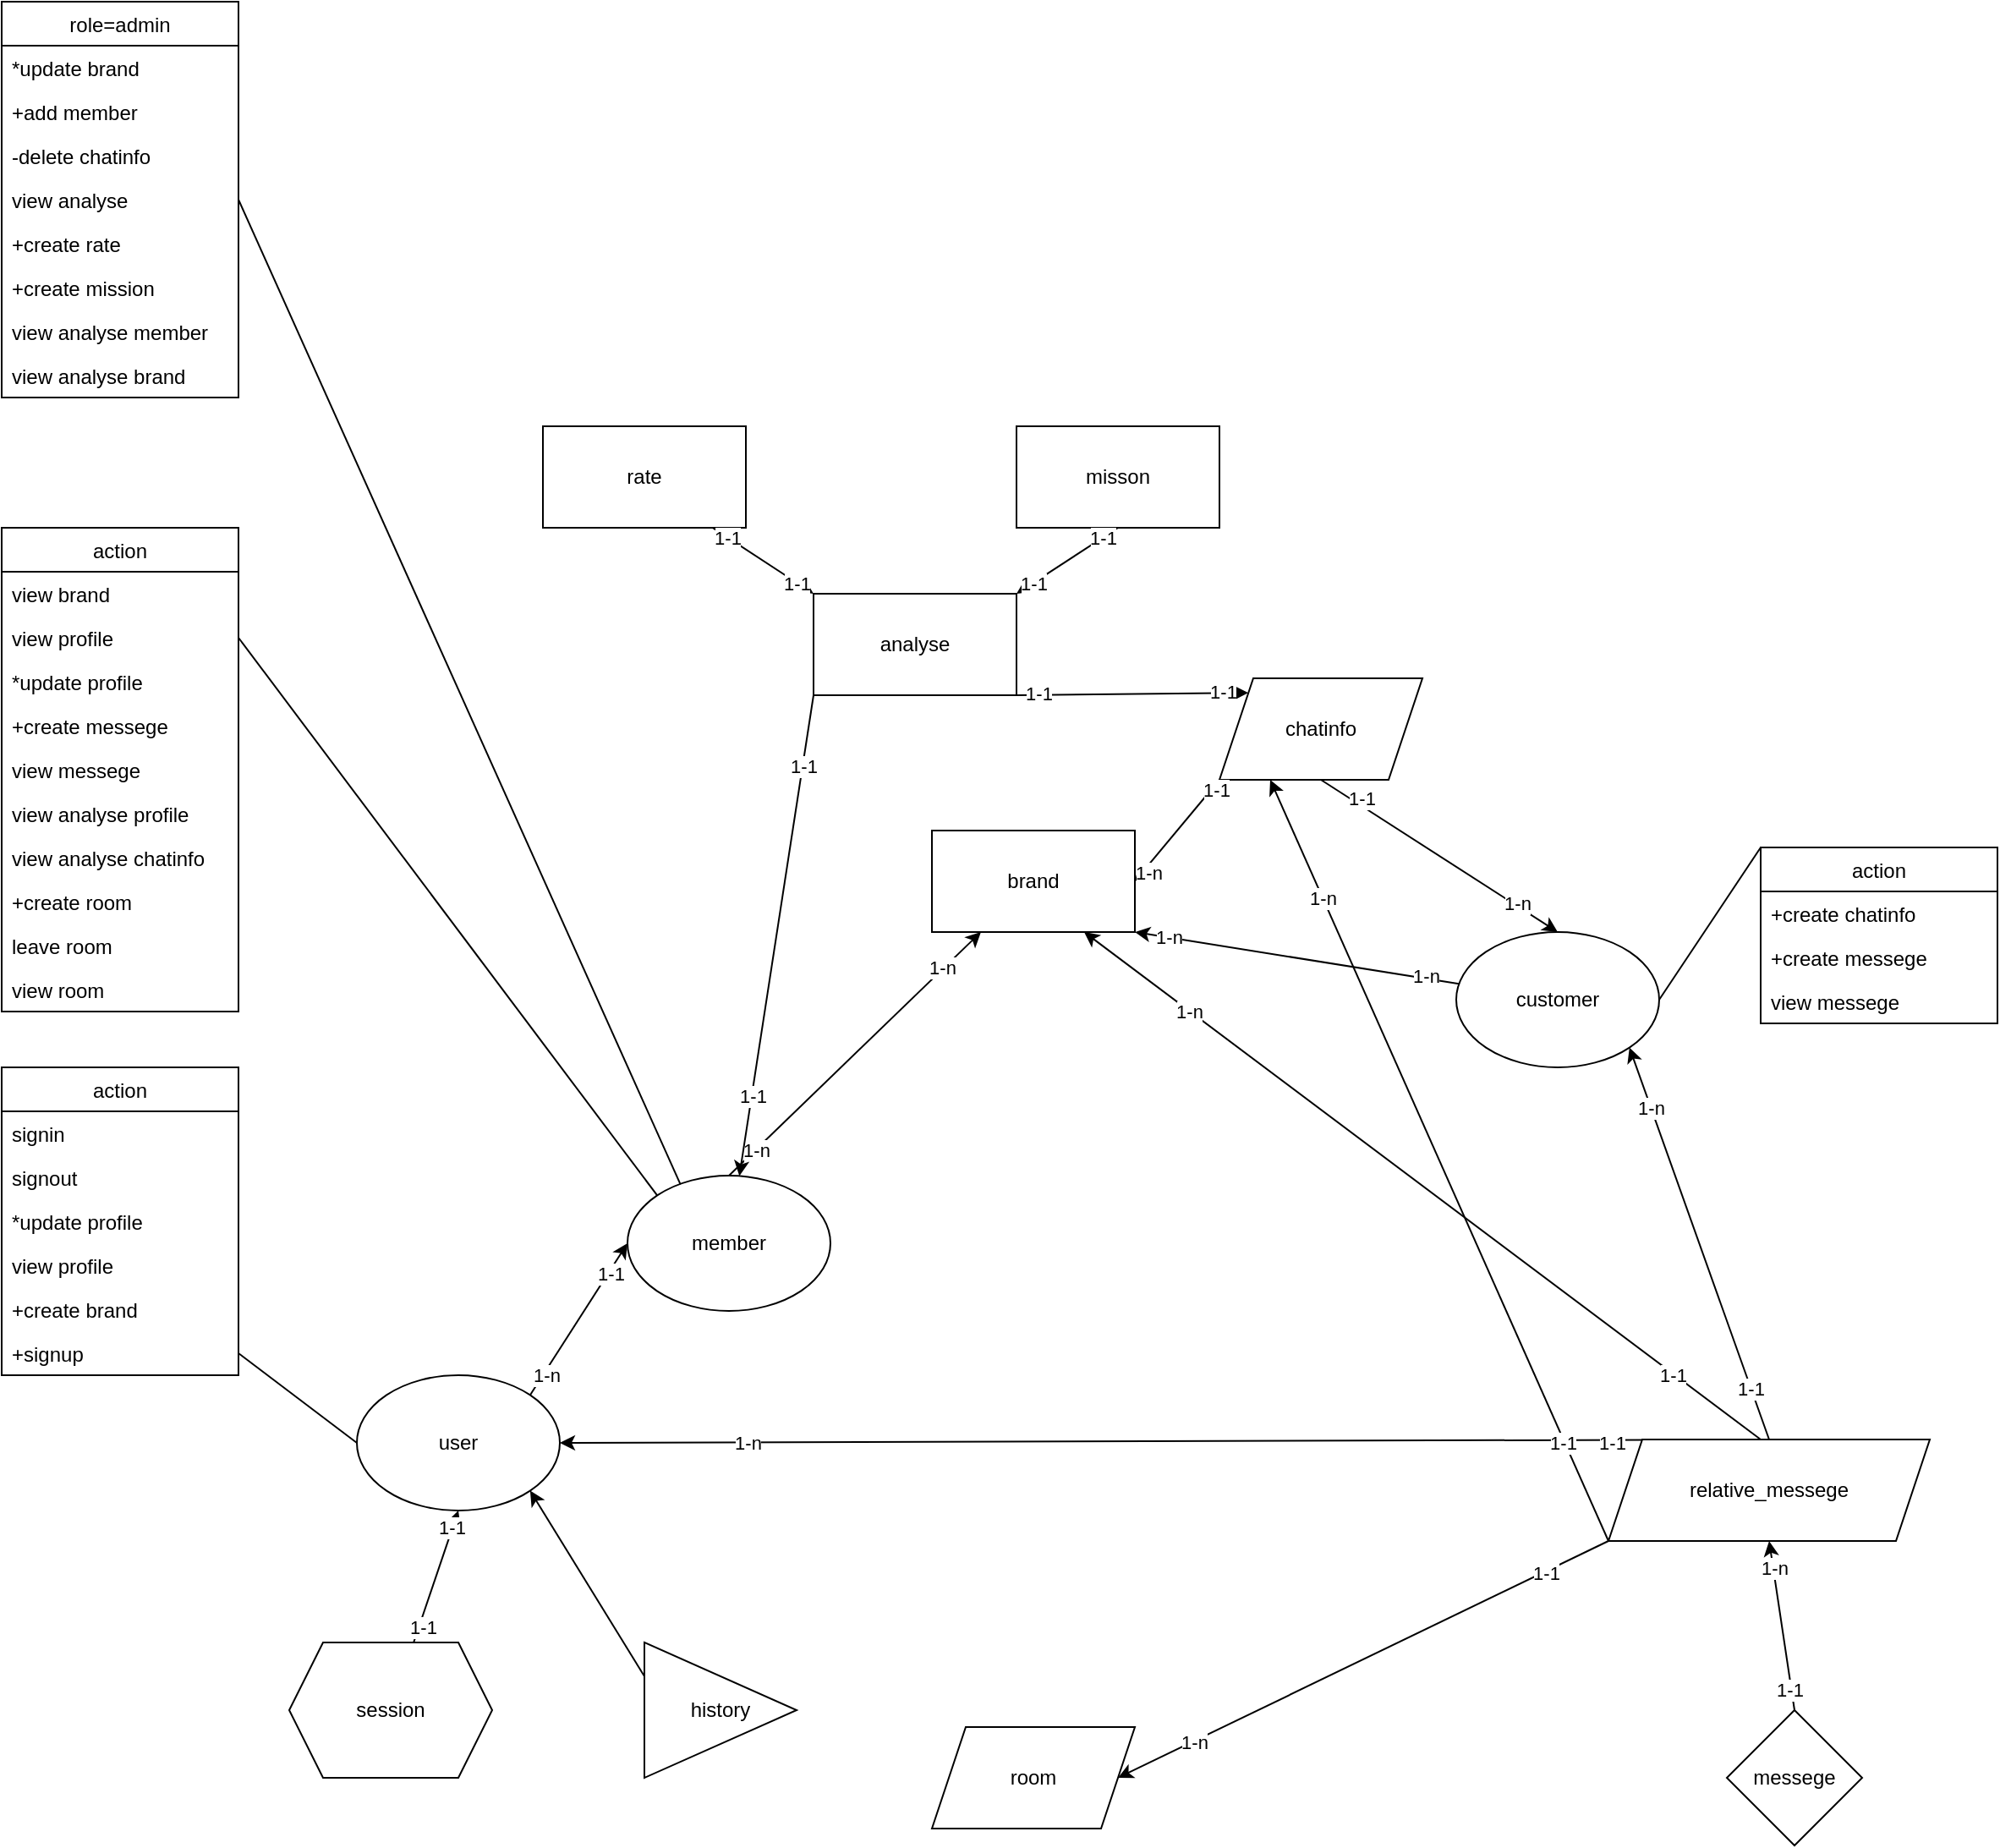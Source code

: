 <mxfile version="20.6.2" type="device"><diagram id="GI7ghLrHUspuTEjRIc0t" name="Page-1"><mxGraphModel dx="2125" dy="3069" grid="1" gridSize="10" guides="1" tooltips="1" connect="1" arrows="1" fold="1" page="1" pageScale="1" pageWidth="827" pageHeight="1169" math="0" shadow="0"><root><mxCell id="0"/><mxCell id="1" parent="0"/><mxCell id="XOfl2FTJ495phBNxrtwh-1" value="brand" style="rounded=0;whiteSpace=wrap;html=1;" parent="1" vertex="1"><mxGeometry x="410" y="-930" width="120" height="60" as="geometry"/></mxCell><mxCell id="XOfl2FTJ495phBNxrtwh-2" value="user" style="ellipse;whiteSpace=wrap;html=1;" parent="1" vertex="1"><mxGeometry x="70" y="-608" width="120" height="80" as="geometry"/></mxCell><mxCell id="XOfl2FTJ495phBNxrtwh-3" value="member" style="ellipse;whiteSpace=wrap;html=1;" parent="1" vertex="1"><mxGeometry x="230" y="-726" width="120" height="80" as="geometry"/></mxCell><mxCell id="XOfl2FTJ495phBNxrtwh-5" value="" style="endArrow=classic;html=1;rounded=0;entryX=0;entryY=0.5;entryDx=0;entryDy=0;exitX=1;exitY=0;exitDx=0;exitDy=0;" parent="1" source="XOfl2FTJ495phBNxrtwh-2" target="XOfl2FTJ495phBNxrtwh-3" edge="1"><mxGeometry width="50" height="50" relative="1" as="geometry"><mxPoint x="520" y="-430" as="sourcePoint"/><mxPoint x="570" y="-480" as="targetPoint"/></mxGeometry></mxCell><mxCell id="XOfl2FTJ495phBNxrtwh-17" value="1-n" style="edgeLabel;html=1;align=center;verticalAlign=middle;resizable=0;points=[];" parent="XOfl2FTJ495phBNxrtwh-5" vertex="1" connectable="0"><mxGeometry x="-0.732" y="-1" relative="1" as="geometry"><mxPoint x="1" as="offset"/></mxGeometry></mxCell><mxCell id="XOfl2FTJ495phBNxrtwh-18" value="1-1" style="edgeLabel;html=1;align=center;verticalAlign=middle;resizable=0;points=[];" parent="XOfl2FTJ495phBNxrtwh-5" vertex="1" connectable="0"><mxGeometry x="0.616" y="-1" relative="1" as="geometry"><mxPoint as="offset"/></mxGeometry></mxCell><mxCell id="XOfl2FTJ495phBNxrtwh-6" value="" style="endArrow=classic;html=1;rounded=0;exitX=0.5;exitY=0;exitDx=0;exitDy=0;" parent="1" source="XOfl2FTJ495phBNxrtwh-3" target="XOfl2FTJ495phBNxrtwh-1" edge="1"><mxGeometry width="50" height="50" relative="1" as="geometry"><mxPoint x="520" y="-500" as="sourcePoint"/><mxPoint x="570" y="-550" as="targetPoint"/></mxGeometry></mxCell><mxCell id="XOfl2FTJ495phBNxrtwh-21" value="1-n" style="edgeLabel;html=1;align=center;verticalAlign=middle;resizable=0;points=[];" parent="XOfl2FTJ495phBNxrtwh-6" vertex="1" connectable="0"><mxGeometry x="-0.783" relative="1" as="geometry"><mxPoint as="offset"/></mxGeometry></mxCell><mxCell id="XOfl2FTJ495phBNxrtwh-22" value="1-n" style="edgeLabel;html=1;align=center;verticalAlign=middle;resizable=0;points=[];" parent="XOfl2FTJ495phBNxrtwh-6" vertex="1" connectable="0"><mxGeometry x="0.698" y="1" relative="1" as="geometry"><mxPoint as="offset"/></mxGeometry></mxCell><mxCell id="XOfl2FTJ495phBNxrtwh-7" value="chatinfo" style="shape=parallelogram;perimeter=parallelogramPerimeter;whiteSpace=wrap;html=1;fixedSize=1;" parent="1" vertex="1"><mxGeometry x="580" y="-1020" width="120" height="60" as="geometry"/></mxCell><mxCell id="XOfl2FTJ495phBNxrtwh-8" value="" style="endArrow=classic;html=1;rounded=0;exitX=0;exitY=1;exitDx=0;exitDy=0;entryX=1;entryY=0.5;entryDx=0;entryDy=0;" parent="1" source="XOfl2FTJ495phBNxrtwh-7" target="XOfl2FTJ495phBNxrtwh-1" edge="1"><mxGeometry width="50" height="50" relative="1" as="geometry"><mxPoint x="520" y="-500" as="sourcePoint"/><mxPoint x="570" y="-550" as="targetPoint"/></mxGeometry></mxCell><mxCell id="XOfl2FTJ495phBNxrtwh-27" value="1-1" style="edgeLabel;html=1;align=center;verticalAlign=middle;resizable=0;points=[];" parent="XOfl2FTJ495phBNxrtwh-8" vertex="1" connectable="0"><mxGeometry x="-0.863" y="2" relative="1" as="geometry"><mxPoint as="offset"/></mxGeometry></mxCell><mxCell id="XOfl2FTJ495phBNxrtwh-28" value="1-n" style="edgeLabel;html=1;align=center;verticalAlign=middle;resizable=0;points=[];" parent="XOfl2FTJ495phBNxrtwh-8" vertex="1" connectable="0"><mxGeometry x="0.764" y="3" relative="1" as="geometry"><mxPoint as="offset"/></mxGeometry></mxCell><mxCell id="XOfl2FTJ495phBNxrtwh-9" value="customer" style="ellipse;whiteSpace=wrap;html=1;" parent="1" vertex="1"><mxGeometry x="720" y="-870" width="120" height="80" as="geometry"/></mxCell><mxCell id="XOfl2FTJ495phBNxrtwh-10" value="" style="endArrow=classic;html=1;rounded=0;entryX=0.5;entryY=0;entryDx=0;entryDy=0;exitX=0.5;exitY=1;exitDx=0;exitDy=0;" parent="1" source="XOfl2FTJ495phBNxrtwh-7" target="XOfl2FTJ495phBNxrtwh-9" edge="1"><mxGeometry width="50" height="50" relative="1" as="geometry"><mxPoint x="770" y="-680" as="sourcePoint"/><mxPoint x="570" y="-550" as="targetPoint"/></mxGeometry></mxCell><mxCell id="XOfl2FTJ495phBNxrtwh-29" value="1-1" style="edgeLabel;html=1;align=center;verticalAlign=middle;resizable=0;points=[];" parent="XOfl2FTJ495phBNxrtwh-10" vertex="1" connectable="0"><mxGeometry x="-0.685" y="4" relative="1" as="geometry"><mxPoint as="offset"/></mxGeometry></mxCell><mxCell id="XOfl2FTJ495phBNxrtwh-30" value="1-n" style="edgeLabel;html=1;align=center;verticalAlign=middle;resizable=0;points=[];" parent="XOfl2FTJ495phBNxrtwh-10" vertex="1" connectable="0"><mxGeometry x="0.638" y="1" relative="1" as="geometry"><mxPoint as="offset"/></mxGeometry></mxCell><mxCell id="XOfl2FTJ495phBNxrtwh-11" value="" style="endArrow=classic;html=1;rounded=0;entryX=1;entryY=1;entryDx=0;entryDy=0;" parent="1" source="XOfl2FTJ495phBNxrtwh-9" target="XOfl2FTJ495phBNxrtwh-1" edge="1"><mxGeometry width="50" height="50" relative="1" as="geometry"><mxPoint x="520" y="-500" as="sourcePoint"/><mxPoint x="570" y="-550" as="targetPoint"/></mxGeometry></mxCell><mxCell id="XOfl2FTJ495phBNxrtwh-31" value="1-n" style="edgeLabel;html=1;align=center;verticalAlign=middle;resizable=0;points=[];" parent="XOfl2FTJ495phBNxrtwh-11" vertex="1" connectable="0"><mxGeometry x="-0.795" y="-2" relative="1" as="geometry"><mxPoint as="offset"/></mxGeometry></mxCell><mxCell id="XOfl2FTJ495phBNxrtwh-32" value="1-n" style="edgeLabel;html=1;align=center;verticalAlign=middle;resizable=0;points=[];" parent="XOfl2FTJ495phBNxrtwh-11" vertex="1" connectable="0"><mxGeometry x="0.797" relative="1" as="geometry"><mxPoint as="offset"/></mxGeometry></mxCell><mxCell id="XOfl2FTJ495phBNxrtwh-12" value="session" style="shape=hexagon;perimeter=hexagonPerimeter2;whiteSpace=wrap;html=1;fixedSize=1;" parent="1" vertex="1"><mxGeometry x="30" y="-450" width="120" height="80" as="geometry"/></mxCell><mxCell id="XOfl2FTJ495phBNxrtwh-13" value="" style="endArrow=classic;html=1;rounded=0;entryX=0.5;entryY=1;entryDx=0;entryDy=0;" parent="1" source="XOfl2FTJ495phBNxrtwh-12" target="XOfl2FTJ495phBNxrtwh-2" edge="1"><mxGeometry width="50" height="50" relative="1" as="geometry"><mxPoint x="520" y="-430" as="sourcePoint"/><mxPoint x="570" y="-480" as="targetPoint"/></mxGeometry></mxCell><mxCell id="XOfl2FTJ495phBNxrtwh-19" value="1-1" style="edgeLabel;html=1;align=center;verticalAlign=middle;resizable=0;points=[];" parent="XOfl2FTJ495phBNxrtwh-13" vertex="1" connectable="0"><mxGeometry x="-0.757" y="-1" relative="1" as="geometry"><mxPoint x="1" as="offset"/></mxGeometry></mxCell><mxCell id="XOfl2FTJ495phBNxrtwh-20" value="1-1" style="edgeLabel;html=1;align=center;verticalAlign=middle;resizable=0;points=[];" parent="XOfl2FTJ495phBNxrtwh-13" vertex="1" connectable="0"><mxGeometry x="0.732" y="1" relative="1" as="geometry"><mxPoint as="offset"/></mxGeometry></mxCell><mxCell id="XOfl2FTJ495phBNxrtwh-46" value="analyse" style="rounded=0;whiteSpace=wrap;html=1;" parent="1" vertex="1"><mxGeometry x="340" y="-1070" width="120" height="60" as="geometry"/></mxCell><mxCell id="XOfl2FTJ495phBNxrtwh-50" value="" style="endArrow=classic;html=1;rounded=0;exitX=1;exitY=1;exitDx=0;exitDy=0;entryX=0;entryY=0;entryDx=0;entryDy=0;" parent="1" source="XOfl2FTJ495phBNxrtwh-46" target="XOfl2FTJ495phBNxrtwh-7" edge="1"><mxGeometry width="50" height="50" relative="1" as="geometry"><mxPoint x="320" y="-640" as="sourcePoint"/><mxPoint x="810" y="-880" as="targetPoint"/></mxGeometry></mxCell><mxCell id="XOfl2FTJ495phBNxrtwh-51" value="1-1" style="edgeLabel;html=1;align=center;verticalAlign=middle;resizable=0;points=[];" parent="XOfl2FTJ495phBNxrtwh-50" vertex="1" connectable="0"><mxGeometry x="-0.811" y="1" relative="1" as="geometry"><mxPoint as="offset"/></mxGeometry></mxCell><mxCell id="XOfl2FTJ495phBNxrtwh-52" value="1-1" style="edgeLabel;html=1;align=center;verticalAlign=middle;resizable=0;points=[];" parent="XOfl2FTJ495phBNxrtwh-50" vertex="1" connectable="0"><mxGeometry x="0.776" y="1" relative="1" as="geometry"><mxPoint as="offset"/></mxGeometry></mxCell><mxCell id="XOfl2FTJ495phBNxrtwh-53" value="misson" style="rounded=0;whiteSpace=wrap;html=1;" parent="1" vertex="1"><mxGeometry x="460" y="-1169" width="120" height="60" as="geometry"/></mxCell><mxCell id="XOfl2FTJ495phBNxrtwh-54" value="" style="endArrow=classic;html=1;rounded=0;entryX=1;entryY=0;entryDx=0;entryDy=0;exitX=0.5;exitY=1;exitDx=0;exitDy=0;" parent="1" source="XOfl2FTJ495phBNxrtwh-53" target="XOfl2FTJ495phBNxrtwh-46" edge="1"><mxGeometry width="50" height="50" relative="1" as="geometry"><mxPoint x="200" y="-870" as="sourcePoint"/><mxPoint x="250" y="-920" as="targetPoint"/></mxGeometry></mxCell><mxCell id="XOfl2FTJ495phBNxrtwh-55" value="1-1" style="edgeLabel;html=1;align=center;verticalAlign=middle;resizable=0;points=[];" parent="XOfl2FTJ495phBNxrtwh-54" vertex="1" connectable="0"><mxGeometry x="-0.709" relative="1" as="geometry"><mxPoint as="offset"/></mxGeometry></mxCell><mxCell id="XOfl2FTJ495phBNxrtwh-56" value="1-1" style="edgeLabel;html=1;align=center;verticalAlign=middle;resizable=0;points=[];" parent="XOfl2FTJ495phBNxrtwh-54" vertex="1" connectable="0"><mxGeometry x="0.664" relative="1" as="geometry"><mxPoint as="offset"/></mxGeometry></mxCell><mxCell id="XOfl2FTJ495phBNxrtwh-57" value="rate" style="rounded=0;whiteSpace=wrap;html=1;" parent="1" vertex="1"><mxGeometry x="180" y="-1169" width="120" height="60" as="geometry"/></mxCell><mxCell id="XOfl2FTJ495phBNxrtwh-58" value="" style="endArrow=classic;html=1;rounded=0;entryX=0;entryY=0;entryDx=0;entryDy=0;exitX=0.836;exitY=0.999;exitDx=0;exitDy=0;exitPerimeter=0;" parent="1" source="XOfl2FTJ495phBNxrtwh-57" target="XOfl2FTJ495phBNxrtwh-46" edge="1"><mxGeometry width="50" height="50" relative="1" as="geometry"><mxPoint x="600.0" y="-1010" as="sourcePoint"/><mxPoint x="480.0" y="-950" as="targetPoint"/></mxGeometry></mxCell><mxCell id="XOfl2FTJ495phBNxrtwh-59" value="1-1" style="edgeLabel;html=1;align=center;verticalAlign=middle;resizable=0;points=[];" parent="XOfl2FTJ495phBNxrtwh-58" vertex="1" connectable="0"><mxGeometry x="-0.709" relative="1" as="geometry"><mxPoint as="offset"/></mxGeometry></mxCell><mxCell id="XOfl2FTJ495phBNxrtwh-60" value="1-1" style="edgeLabel;html=1;align=center;verticalAlign=middle;resizable=0;points=[];" parent="XOfl2FTJ495phBNxrtwh-58" vertex="1" connectable="0"><mxGeometry x="0.664" relative="1" as="geometry"><mxPoint as="offset"/></mxGeometry></mxCell><mxCell id="XOfl2FTJ495phBNxrtwh-14" value="messege" style="rhombus;whiteSpace=wrap;html=1;" parent="1" vertex="1"><mxGeometry x="880" y="-410" width="80" height="80" as="geometry"/></mxCell><mxCell id="XOfl2FTJ495phBNxrtwh-70" value="history" style="triangle;whiteSpace=wrap;html=1;" parent="1" vertex="1"><mxGeometry x="240" y="-450" width="90" height="80" as="geometry"/></mxCell><mxCell id="XOfl2FTJ495phBNxrtwh-71" value="" style="endArrow=classic;html=1;rounded=0;entryX=1;entryY=1;entryDx=0;entryDy=0;exitX=0;exitY=0.25;exitDx=0;exitDy=0;" parent="1" source="XOfl2FTJ495phBNxrtwh-70" target="XOfl2FTJ495phBNxrtwh-2" edge="1"><mxGeometry width="50" height="50" relative="1" as="geometry"><mxPoint x="320" y="-490" as="sourcePoint"/><mxPoint x="260" y="-540" as="targetPoint"/></mxGeometry></mxCell><mxCell id="XOfl2FTJ495phBNxrtwh-74" value="" style="endArrow=none;html=1;rounded=0;exitX=1;exitY=0.5;exitDx=0;exitDy=0;entryX=0;entryY=0.5;entryDx=0;entryDy=0;" parent="1" source="XOfl2FTJ495phBNxrtwh-87" target="XOfl2FTJ495phBNxrtwh-2" edge="1"><mxGeometry width="50" height="50" relative="1" as="geometry"><mxPoint x="-140" y="-430" as="sourcePoint"/><mxPoint x="140" y="-550" as="targetPoint"/></mxGeometry></mxCell><mxCell id="XOfl2FTJ495phBNxrtwh-76" value="" style="endArrow=none;html=1;rounded=0;exitX=1;exitY=0.5;exitDx=0;exitDy=0;entryX=0;entryY=0;entryDx=0;entryDy=0;" parent="1" target="XOfl2FTJ495phBNxrtwh-3" edge="1"><mxGeometry width="50" height="50" relative="1" as="geometry"><mxPoint y="-1044" as="sourcePoint"/><mxPoint x="147.28" y="-849.81" as="targetPoint"/></mxGeometry></mxCell><mxCell id="XOfl2FTJ495phBNxrtwh-77" value="action" style="swimlane;fontStyle=0;childLayout=stackLayout;horizontal=1;startSize=26;fillColor=none;horizontalStack=0;resizeParent=1;resizeParentMax=0;resizeLast=0;collapsible=1;marginBottom=0;" parent="1" vertex="1"><mxGeometry x="-140" y="-1109" width="140" height="286" as="geometry"><mxRectangle x="-140" y="-1020" width="70" height="30" as="alternateBounds"/></mxGeometry></mxCell><mxCell id="XOfl2FTJ495phBNxrtwh-78" value="view brand" style="text;strokeColor=none;fillColor=none;align=left;verticalAlign=top;spacingLeft=4;spacingRight=4;overflow=hidden;rotatable=0;points=[[0,0.5],[1,0.5]];portConstraint=eastwest;" parent="XOfl2FTJ495phBNxrtwh-77" vertex="1"><mxGeometry y="26" width="140" height="26" as="geometry"/></mxCell><mxCell id="XOfl2FTJ495phBNxrtwh-82" value="view profile" style="text;strokeColor=none;fillColor=none;align=left;verticalAlign=top;spacingLeft=4;spacingRight=4;overflow=hidden;rotatable=0;points=[[0,0.5],[1,0.5]];portConstraint=eastwest;" parent="XOfl2FTJ495phBNxrtwh-77" vertex="1"><mxGeometry y="52" width="140" height="26" as="geometry"/></mxCell><mxCell id="XOfl2FTJ495phBNxrtwh-83" value="*update profile" style="text;strokeColor=none;fillColor=none;align=left;verticalAlign=top;spacingLeft=4;spacingRight=4;overflow=hidden;rotatable=0;points=[[0,0.5],[1,0.5]];portConstraint=eastwest;" parent="XOfl2FTJ495phBNxrtwh-77" vertex="1"><mxGeometry y="78" width="140" height="26" as="geometry"/></mxCell><mxCell id="XOfl2FTJ495phBNxrtwh-100" value="+create messege" style="text;strokeColor=none;fillColor=none;align=left;verticalAlign=top;spacingLeft=4;spacingRight=4;overflow=hidden;rotatable=0;points=[[0,0.5],[1,0.5]];portConstraint=eastwest;" parent="XOfl2FTJ495phBNxrtwh-77" vertex="1"><mxGeometry y="104" width="140" height="26" as="geometry"/></mxCell><mxCell id="XOfl2FTJ495phBNxrtwh-101" value="view messege" style="text;strokeColor=none;fillColor=none;align=left;verticalAlign=top;spacingLeft=4;spacingRight=4;overflow=hidden;rotatable=0;points=[[0,0.5],[1,0.5]];portConstraint=eastwest;" parent="XOfl2FTJ495phBNxrtwh-77" vertex="1"><mxGeometry y="130" width="140" height="26" as="geometry"/></mxCell><mxCell id="XOfl2FTJ495phBNxrtwh-118" value="view analyse profile" style="text;strokeColor=none;fillColor=none;align=left;verticalAlign=top;spacingLeft=4;spacingRight=4;overflow=hidden;rotatable=0;points=[[0,0.5],[1,0.5]];portConstraint=eastwest;" parent="XOfl2FTJ495phBNxrtwh-77" vertex="1"><mxGeometry y="156" width="140" height="26" as="geometry"/></mxCell><mxCell id="XOfl2FTJ495phBNxrtwh-121" value="view analyse chatinfo" style="text;strokeColor=none;fillColor=none;align=left;verticalAlign=top;spacingLeft=4;spacingRight=4;overflow=hidden;rotatable=0;points=[[0,0.5],[1,0.5]];portConstraint=eastwest;" parent="XOfl2FTJ495phBNxrtwh-77" vertex="1"><mxGeometry y="182" width="140" height="26" as="geometry"/></mxCell><mxCell id="XOfl2FTJ495phBNxrtwh-135" value="+create room" style="text;strokeColor=none;fillColor=none;align=left;verticalAlign=top;spacingLeft=4;spacingRight=4;overflow=hidden;rotatable=0;points=[[0,0.5],[1,0.5]];portConstraint=eastwest;" parent="XOfl2FTJ495phBNxrtwh-77" vertex="1"><mxGeometry y="208" width="140" height="26" as="geometry"/></mxCell><mxCell id="XOfl2FTJ495phBNxrtwh-136" value="leave room" style="text;strokeColor=none;fillColor=none;align=left;verticalAlign=top;spacingLeft=4;spacingRight=4;overflow=hidden;rotatable=0;points=[[0,0.5],[1,0.5]];portConstraint=eastwest;" parent="XOfl2FTJ495phBNxrtwh-77" vertex="1"><mxGeometry y="234" width="140" height="26" as="geometry"/></mxCell><mxCell id="XOfl2FTJ495phBNxrtwh-137" value="view room" style="text;strokeColor=none;fillColor=none;align=left;verticalAlign=top;spacingLeft=4;spacingRight=4;overflow=hidden;rotatable=0;points=[[0,0.5],[1,0.5]];portConstraint=eastwest;" parent="XOfl2FTJ495phBNxrtwh-77" vertex="1"><mxGeometry y="260" width="140" height="26" as="geometry"/></mxCell><mxCell id="XOfl2FTJ495phBNxrtwh-84" value="action" style="swimlane;fontStyle=0;childLayout=stackLayout;horizontal=1;startSize=26;fillColor=none;horizontalStack=0;resizeParent=1;resizeParentMax=0;resizeLast=0;collapsible=1;marginBottom=0;" parent="1" vertex="1"><mxGeometry x="-140" y="-790" width="140" height="182" as="geometry"><mxRectangle x="-140" y="-1020" width="70" height="30" as="alternateBounds"/></mxGeometry></mxCell><mxCell id="XOfl2FTJ495phBNxrtwh-85" value="signin" style="text;strokeColor=none;fillColor=none;align=left;verticalAlign=top;spacingLeft=4;spacingRight=4;overflow=hidden;rotatable=0;points=[[0,0.5],[1,0.5]];portConstraint=eastwest;" parent="XOfl2FTJ495phBNxrtwh-84" vertex="1"><mxGeometry y="26" width="140" height="26" as="geometry"/></mxCell><mxCell id="XOfl2FTJ495phBNxrtwh-86" value="signout" style="text;strokeColor=none;fillColor=none;align=left;verticalAlign=top;spacingLeft=4;spacingRight=4;overflow=hidden;rotatable=0;points=[[0,0.5],[1,0.5]];portConstraint=eastwest;" parent="XOfl2FTJ495phBNxrtwh-84" vertex="1"><mxGeometry y="52" width="140" height="26" as="geometry"/></mxCell><mxCell id="XOfl2FTJ495phBNxrtwh-90" value="*update profile" style="text;strokeColor=none;fillColor=none;align=left;verticalAlign=top;spacingLeft=4;spacingRight=4;overflow=hidden;rotatable=0;points=[[0,0.5],[1,0.5]];portConstraint=eastwest;" parent="XOfl2FTJ495phBNxrtwh-84" vertex="1"><mxGeometry y="78" width="140" height="26" as="geometry"/></mxCell><mxCell id="XOfl2FTJ495phBNxrtwh-89" value="view profile" style="text;strokeColor=none;fillColor=none;align=left;verticalAlign=top;spacingLeft=4;spacingRight=4;overflow=hidden;rotatable=0;points=[[0,0.5],[1,0.5]];portConstraint=eastwest;" parent="XOfl2FTJ495phBNxrtwh-84" vertex="1"><mxGeometry y="104" width="140" height="26" as="geometry"/></mxCell><mxCell id="XOfl2FTJ495phBNxrtwh-88" value="+create brand" style="text;strokeColor=none;fillColor=none;align=left;verticalAlign=top;spacingLeft=4;spacingRight=4;overflow=hidden;rotatable=0;points=[[0,0.5],[1,0.5]];portConstraint=eastwest;" parent="XOfl2FTJ495phBNxrtwh-84" vertex="1"><mxGeometry y="130" width="140" height="26" as="geometry"/></mxCell><mxCell id="XOfl2FTJ495phBNxrtwh-87" value="+signup" style="text;strokeColor=none;fillColor=none;align=left;verticalAlign=top;spacingLeft=4;spacingRight=4;overflow=hidden;rotatable=0;points=[[0,0.5],[1,0.5]];portConstraint=eastwest;" parent="XOfl2FTJ495phBNxrtwh-84" vertex="1"><mxGeometry y="156" width="140" height="26" as="geometry"/></mxCell><mxCell id="XOfl2FTJ495phBNxrtwh-92" value="action" style="swimlane;fontStyle=0;childLayout=stackLayout;horizontal=1;startSize=26;fillColor=none;horizontalStack=0;resizeParent=1;resizeParentMax=0;resizeLast=0;collapsible=1;marginBottom=0;" parent="1" vertex="1"><mxGeometry x="900" y="-920" width="140" height="104" as="geometry"><mxRectangle x="-140" y="-1020" width="70" height="30" as="alternateBounds"/></mxGeometry></mxCell><mxCell id="XOfl2FTJ495phBNxrtwh-95" value="+create chatinfo" style="text;strokeColor=none;fillColor=none;align=left;verticalAlign=top;spacingLeft=4;spacingRight=4;overflow=hidden;rotatable=0;points=[[0,0.5],[1,0.5]];portConstraint=eastwest;" parent="XOfl2FTJ495phBNxrtwh-92" vertex="1"><mxGeometry y="26" width="140" height="26" as="geometry"/></mxCell><mxCell id="XOfl2FTJ495phBNxrtwh-103" value="+create messege" style="text;strokeColor=none;fillColor=none;align=left;verticalAlign=top;spacingLeft=4;spacingRight=4;overflow=hidden;rotatable=0;points=[[0,0.5],[1,0.5]];portConstraint=eastwest;" parent="XOfl2FTJ495phBNxrtwh-92" vertex="1"><mxGeometry y="52" width="140" height="26" as="geometry"/></mxCell><mxCell id="XOfl2FTJ495phBNxrtwh-104" value="view messege" style="text;strokeColor=none;fillColor=none;align=left;verticalAlign=top;spacingLeft=4;spacingRight=4;overflow=hidden;rotatable=0;points=[[0,0.5],[1,0.5]];portConstraint=eastwest;" parent="XOfl2FTJ495phBNxrtwh-92" vertex="1"><mxGeometry y="78" width="140" height="26" as="geometry"/></mxCell><mxCell id="XOfl2FTJ495phBNxrtwh-99" value="" style="endArrow=none;html=1;rounded=0;exitX=1;exitY=0.5;exitDx=0;exitDy=0;entryX=0;entryY=0;entryDx=0;entryDy=0;" parent="1" source="XOfl2FTJ495phBNxrtwh-9" target="XOfl2FTJ495phBNxrtwh-92" edge="1"><mxGeometry width="50" height="50" relative="1" as="geometry"><mxPoint x="810" y="-1028.72" as="sourcePoint"/><mxPoint x="824.62" y="-821.604" as="targetPoint"/></mxGeometry></mxCell><mxCell id="XOfl2FTJ495phBNxrtwh-105" value="role=admin" style="swimlane;fontStyle=0;childLayout=stackLayout;horizontal=1;startSize=26;fillColor=none;horizontalStack=0;resizeParent=1;resizeParentMax=0;resizeLast=0;collapsible=1;marginBottom=0;" parent="1" vertex="1"><mxGeometry x="-140" y="-1420" width="140" height="234" as="geometry"><mxRectangle x="-140" y="-1420" width="70" height="30" as="alternateBounds"/></mxGeometry></mxCell><mxCell id="XOfl2FTJ495phBNxrtwh-107" value="*update brand" style="text;strokeColor=none;fillColor=none;align=left;verticalAlign=top;spacingLeft=4;spacingRight=4;overflow=hidden;rotatable=0;points=[[0,0.5],[1,0.5]];portConstraint=eastwest;" parent="XOfl2FTJ495phBNxrtwh-105" vertex="1"><mxGeometry y="26" width="140" height="26" as="geometry"/></mxCell><mxCell id="XOfl2FTJ495phBNxrtwh-108" value="+add member" style="text;strokeColor=none;fillColor=none;align=left;verticalAlign=top;spacingLeft=4;spacingRight=4;overflow=hidden;rotatable=0;points=[[0,0.5],[1,0.5]];portConstraint=eastwest;" parent="XOfl2FTJ495phBNxrtwh-105" vertex="1"><mxGeometry y="52" width="140" height="26" as="geometry"/></mxCell><mxCell id="XOfl2FTJ495phBNxrtwh-109" value="-delete chatinfo" style="text;strokeColor=none;fillColor=none;align=left;verticalAlign=top;spacingLeft=4;spacingRight=4;overflow=hidden;rotatable=0;points=[[0,0.5],[1,0.5]];portConstraint=eastwest;" parent="XOfl2FTJ495phBNxrtwh-105" vertex="1"><mxGeometry y="78" width="140" height="26" as="geometry"/></mxCell><mxCell id="XOfl2FTJ495phBNxrtwh-115" value="view analyse&#10;" style="text;strokeColor=none;fillColor=none;align=left;verticalAlign=top;spacingLeft=4;spacingRight=4;overflow=hidden;rotatable=0;points=[[0,0.5],[1,0.5]];portConstraint=eastwest;" parent="XOfl2FTJ495phBNxrtwh-105" vertex="1"><mxGeometry y="104" width="140" height="26" as="geometry"/></mxCell><mxCell id="XOfl2FTJ495phBNxrtwh-116" value="+create rate&#10;" style="text;strokeColor=none;fillColor=none;align=left;verticalAlign=top;spacingLeft=4;spacingRight=4;overflow=hidden;rotatable=0;points=[[0,0.5],[1,0.5]];portConstraint=eastwest;" parent="XOfl2FTJ495phBNxrtwh-105" vertex="1"><mxGeometry y="130" width="140" height="26" as="geometry"/></mxCell><mxCell id="XOfl2FTJ495phBNxrtwh-117" value="+create mission&#10;" style="text;strokeColor=none;fillColor=none;align=left;verticalAlign=top;spacingLeft=4;spacingRight=4;overflow=hidden;rotatable=0;points=[[0,0.5],[1,0.5]];portConstraint=eastwest;" parent="XOfl2FTJ495phBNxrtwh-105" vertex="1"><mxGeometry y="156" width="140" height="26" as="geometry"/></mxCell><mxCell id="XOfl2FTJ495phBNxrtwh-119" value="view analyse member" style="text;strokeColor=none;fillColor=none;align=left;verticalAlign=top;spacingLeft=4;spacingRight=4;overflow=hidden;rotatable=0;points=[[0,0.5],[1,0.5]];portConstraint=eastwest;" parent="XOfl2FTJ495phBNxrtwh-105" vertex="1"><mxGeometry y="182" width="140" height="26" as="geometry"/></mxCell><mxCell id="XOfl2FTJ495phBNxrtwh-120" value="view analyse brand" style="text;strokeColor=none;fillColor=none;align=left;verticalAlign=top;spacingLeft=4;spacingRight=4;overflow=hidden;rotatable=0;points=[[0,0.5],[1,0.5]];portConstraint=eastwest;" parent="XOfl2FTJ495phBNxrtwh-105" vertex="1"><mxGeometry y="208" width="140" height="26" as="geometry"/></mxCell><mxCell id="XOfl2FTJ495phBNxrtwh-114" value="" style="endArrow=none;html=1;rounded=0;exitX=1;exitY=0.5;exitDx=0;exitDy=0;entryX=0.261;entryY=0.065;entryDx=0;entryDy=0;entryPerimeter=0;" parent="1" target="XOfl2FTJ495phBNxrtwh-3" edge="1"><mxGeometry width="50" height="50" relative="1" as="geometry"><mxPoint y="-1303" as="sourcePoint"/><mxPoint x="310" y="-740" as="targetPoint"/></mxGeometry></mxCell><mxCell id="XOfl2FTJ495phBNxrtwh-122" value="" style="endArrow=classic;html=1;rounded=0;exitX=0;exitY=1;exitDx=0;exitDy=0;" parent="1" source="XOfl2FTJ495phBNxrtwh-46" target="XOfl2FTJ495phBNxrtwh-3" edge="1"><mxGeometry width="50" height="50" relative="1" as="geometry"><mxPoint x="290.32" y="-1099.06" as="sourcePoint"/><mxPoint x="350" y="-1060" as="targetPoint"/><Array as="points"/></mxGeometry></mxCell><mxCell id="XOfl2FTJ495phBNxrtwh-123" value="1-1" style="edgeLabel;html=1;align=center;verticalAlign=middle;resizable=0;points=[];" parent="XOfl2FTJ495phBNxrtwh-122" vertex="1" connectable="0"><mxGeometry x="-0.709" relative="1" as="geometry"><mxPoint as="offset"/></mxGeometry></mxCell><mxCell id="XOfl2FTJ495phBNxrtwh-124" value="1-1" style="edgeLabel;html=1;align=center;verticalAlign=middle;resizable=0;points=[];" parent="XOfl2FTJ495phBNxrtwh-122" vertex="1" connectable="0"><mxGeometry x="0.664" relative="1" as="geometry"><mxPoint as="offset"/></mxGeometry></mxCell><mxCell id="XOfl2FTJ495phBNxrtwh-125" value="room" style="shape=parallelogram;perimeter=parallelogramPerimeter;whiteSpace=wrap;html=1;fixedSize=1;" parent="1" vertex="1"><mxGeometry x="410" y="-400" width="120" height="60" as="geometry"/></mxCell><mxCell id="XOfl2FTJ495phBNxrtwh-126" value="" style="endArrow=classic;html=1;rounded=0;exitX=0.5;exitY=0;exitDx=0;exitDy=0;entryX=1;entryY=0.5;entryDx=0;entryDy=0;" parent="1" source="XOfl2FTJ495phBNxrtwh-129" target="XOfl2FTJ495phBNxrtwh-2" edge="1"><mxGeometry width="50" height="50" relative="1" as="geometry"><mxPoint x="610" y="-700" as="sourcePoint"/><mxPoint x="590" y="-620" as="targetPoint"/></mxGeometry></mxCell><mxCell id="XOfl2FTJ495phBNxrtwh-127" value="1-1" style="edgeLabel;html=1;align=center;verticalAlign=middle;resizable=0;points=[];" parent="XOfl2FTJ495phBNxrtwh-126" vertex="1" connectable="0"><mxGeometry x="-0.74" y="1" relative="1" as="geometry"><mxPoint as="offset"/></mxGeometry></mxCell><mxCell id="XOfl2FTJ495phBNxrtwh-128" value="1-n" style="edgeLabel;html=1;align=center;verticalAlign=middle;resizable=0;points=[];" parent="XOfl2FTJ495phBNxrtwh-126" vertex="1" connectable="0"><mxGeometry x="0.691" relative="1" as="geometry"><mxPoint as="offset"/></mxGeometry></mxCell><mxCell id="XOfl2FTJ495phBNxrtwh-129" value="relative_messege" style="shape=parallelogram;perimeter=parallelogramPerimeter;whiteSpace=wrap;html=1;fixedSize=1;" parent="1" vertex="1"><mxGeometry x="810" y="-570" width="190" height="60" as="geometry"/></mxCell><mxCell id="XOfl2FTJ495phBNxrtwh-130" value="" style="endArrow=classic;html=1;rounded=0;exitX=0;exitY=1;exitDx=0;exitDy=0;entryX=1;entryY=0.5;entryDx=0;entryDy=0;" parent="1" source="XOfl2FTJ495phBNxrtwh-129" target="XOfl2FTJ495phBNxrtwh-125" edge="1"><mxGeometry width="50" height="50" relative="1" as="geometry"><mxPoint x="392.426" y="-671.716" as="sourcePoint"/><mxPoint x="690" y="-580" as="targetPoint"/></mxGeometry></mxCell><mxCell id="XOfl2FTJ495phBNxrtwh-131" value="1-1" style="edgeLabel;html=1;align=center;verticalAlign=middle;resizable=0;points=[];" parent="XOfl2FTJ495phBNxrtwh-130" vertex="1" connectable="0"><mxGeometry x="-0.74" y="1" relative="1" as="geometry"><mxPoint as="offset"/></mxGeometry></mxCell><mxCell id="XOfl2FTJ495phBNxrtwh-132" value="1-n" style="edgeLabel;html=1;align=center;verticalAlign=middle;resizable=0;points=[];" parent="XOfl2FTJ495phBNxrtwh-130" vertex="1" connectable="0"><mxGeometry x="0.691" relative="1" as="geometry"><mxPoint as="offset"/></mxGeometry></mxCell><mxCell id="XOfl2FTJ495phBNxrtwh-138" value="" style="endArrow=classic;html=1;rounded=0;exitX=0.5;exitY=0;exitDx=0;exitDy=0;entryX=1;entryY=1;entryDx=0;entryDy=0;" parent="1" source="XOfl2FTJ495phBNxrtwh-129" target="XOfl2FTJ495phBNxrtwh-9" edge="1"><mxGeometry width="50" height="50" relative="1" as="geometry"><mxPoint x="785" y="-540" as="sourcePoint"/><mxPoint x="402.535" y="-680.677" as="targetPoint"/></mxGeometry></mxCell><mxCell id="XOfl2FTJ495phBNxrtwh-139" value="1-1" style="edgeLabel;html=1;align=center;verticalAlign=middle;resizable=0;points=[];" parent="XOfl2FTJ495phBNxrtwh-138" vertex="1" connectable="0"><mxGeometry x="-0.74" y="1" relative="1" as="geometry"><mxPoint as="offset"/></mxGeometry></mxCell><mxCell id="XOfl2FTJ495phBNxrtwh-140" value="1-n" style="edgeLabel;html=1;align=center;verticalAlign=middle;resizable=0;points=[];" parent="XOfl2FTJ495phBNxrtwh-138" vertex="1" connectable="0"><mxGeometry x="0.691" relative="1" as="geometry"><mxPoint as="offset"/></mxGeometry></mxCell><mxCell id="XOfl2FTJ495phBNxrtwh-141" value="" style="endArrow=classic;html=1;rounded=0;exitX=0.5;exitY=0;exitDx=0;exitDy=0;entryX=0.5;entryY=1;entryDx=0;entryDy=0;" parent="1" source="XOfl2FTJ495phBNxrtwh-14" target="XOfl2FTJ495phBNxrtwh-129" edge="1"><mxGeometry width="50" height="50" relative="1" as="geometry"><mxPoint x="550" y="-690" as="sourcePoint"/><mxPoint x="560" y="-540" as="targetPoint"/></mxGeometry></mxCell><mxCell id="XOfl2FTJ495phBNxrtwh-142" value="1-1" style="edgeLabel;html=1;align=center;verticalAlign=middle;resizable=0;points=[];" parent="XOfl2FTJ495phBNxrtwh-141" vertex="1" connectable="0"><mxGeometry x="-0.74" y="1" relative="1" as="geometry"><mxPoint as="offset"/></mxGeometry></mxCell><mxCell id="XOfl2FTJ495phBNxrtwh-143" value="1-n" style="edgeLabel;html=1;align=center;verticalAlign=middle;resizable=0;points=[];" parent="XOfl2FTJ495phBNxrtwh-141" vertex="1" connectable="0"><mxGeometry x="0.691" relative="1" as="geometry"><mxPoint as="offset"/></mxGeometry></mxCell><mxCell id="XOfl2FTJ495phBNxrtwh-144" value="" style="endArrow=classic;html=1;rounded=0;exitX=0;exitY=1;exitDx=0;exitDy=0;entryX=0.25;entryY=1;entryDx=0;entryDy=0;" parent="1" source="XOfl2FTJ495phBNxrtwh-129" target="XOfl2FTJ495phBNxrtwh-7" edge="1"><mxGeometry width="50" height="50" relative="1" as="geometry"><mxPoint x="700" y="-510" as="sourcePoint"/><mxPoint x="610" y="-510" as="targetPoint"/></mxGeometry></mxCell><mxCell id="XOfl2FTJ495phBNxrtwh-145" value="1-1" style="edgeLabel;html=1;align=center;verticalAlign=middle;resizable=0;points=[];" parent="XOfl2FTJ495phBNxrtwh-144" vertex="1" connectable="0"><mxGeometry x="-0.74" y="1" relative="1" as="geometry"><mxPoint as="offset"/></mxGeometry></mxCell><mxCell id="XOfl2FTJ495phBNxrtwh-146" value="1-n" style="edgeLabel;html=1;align=center;verticalAlign=middle;resizable=0;points=[];" parent="XOfl2FTJ495phBNxrtwh-144" vertex="1" connectable="0"><mxGeometry x="0.691" relative="1" as="geometry"><mxPoint as="offset"/></mxGeometry></mxCell><mxCell id="XOfl2FTJ495phBNxrtwh-154" value="" style="endArrow=classic;html=1;rounded=0;entryX=0.75;entryY=1;entryDx=0;entryDy=0;" parent="1" target="XOfl2FTJ495phBNxrtwh-1" edge="1"><mxGeometry width="50" height="50" relative="1" as="geometry"><mxPoint x="900" y="-570" as="sourcePoint"/><mxPoint x="419.651" y="-595.694" as="targetPoint"/></mxGeometry></mxCell><mxCell id="XOfl2FTJ495phBNxrtwh-155" value="1-1" style="edgeLabel;html=1;align=center;verticalAlign=middle;resizable=0;points=[];" parent="XOfl2FTJ495phBNxrtwh-154" vertex="1" connectable="0"><mxGeometry x="-0.74" y="1" relative="1" as="geometry"><mxPoint as="offset"/></mxGeometry></mxCell><mxCell id="XOfl2FTJ495phBNxrtwh-156" value="1-n" style="edgeLabel;html=1;align=center;verticalAlign=middle;resizable=0;points=[];" parent="XOfl2FTJ495phBNxrtwh-154" vertex="1" connectable="0"><mxGeometry x="0.691" relative="1" as="geometry"><mxPoint as="offset"/></mxGeometry></mxCell></root></mxGraphModel></diagram></mxfile>